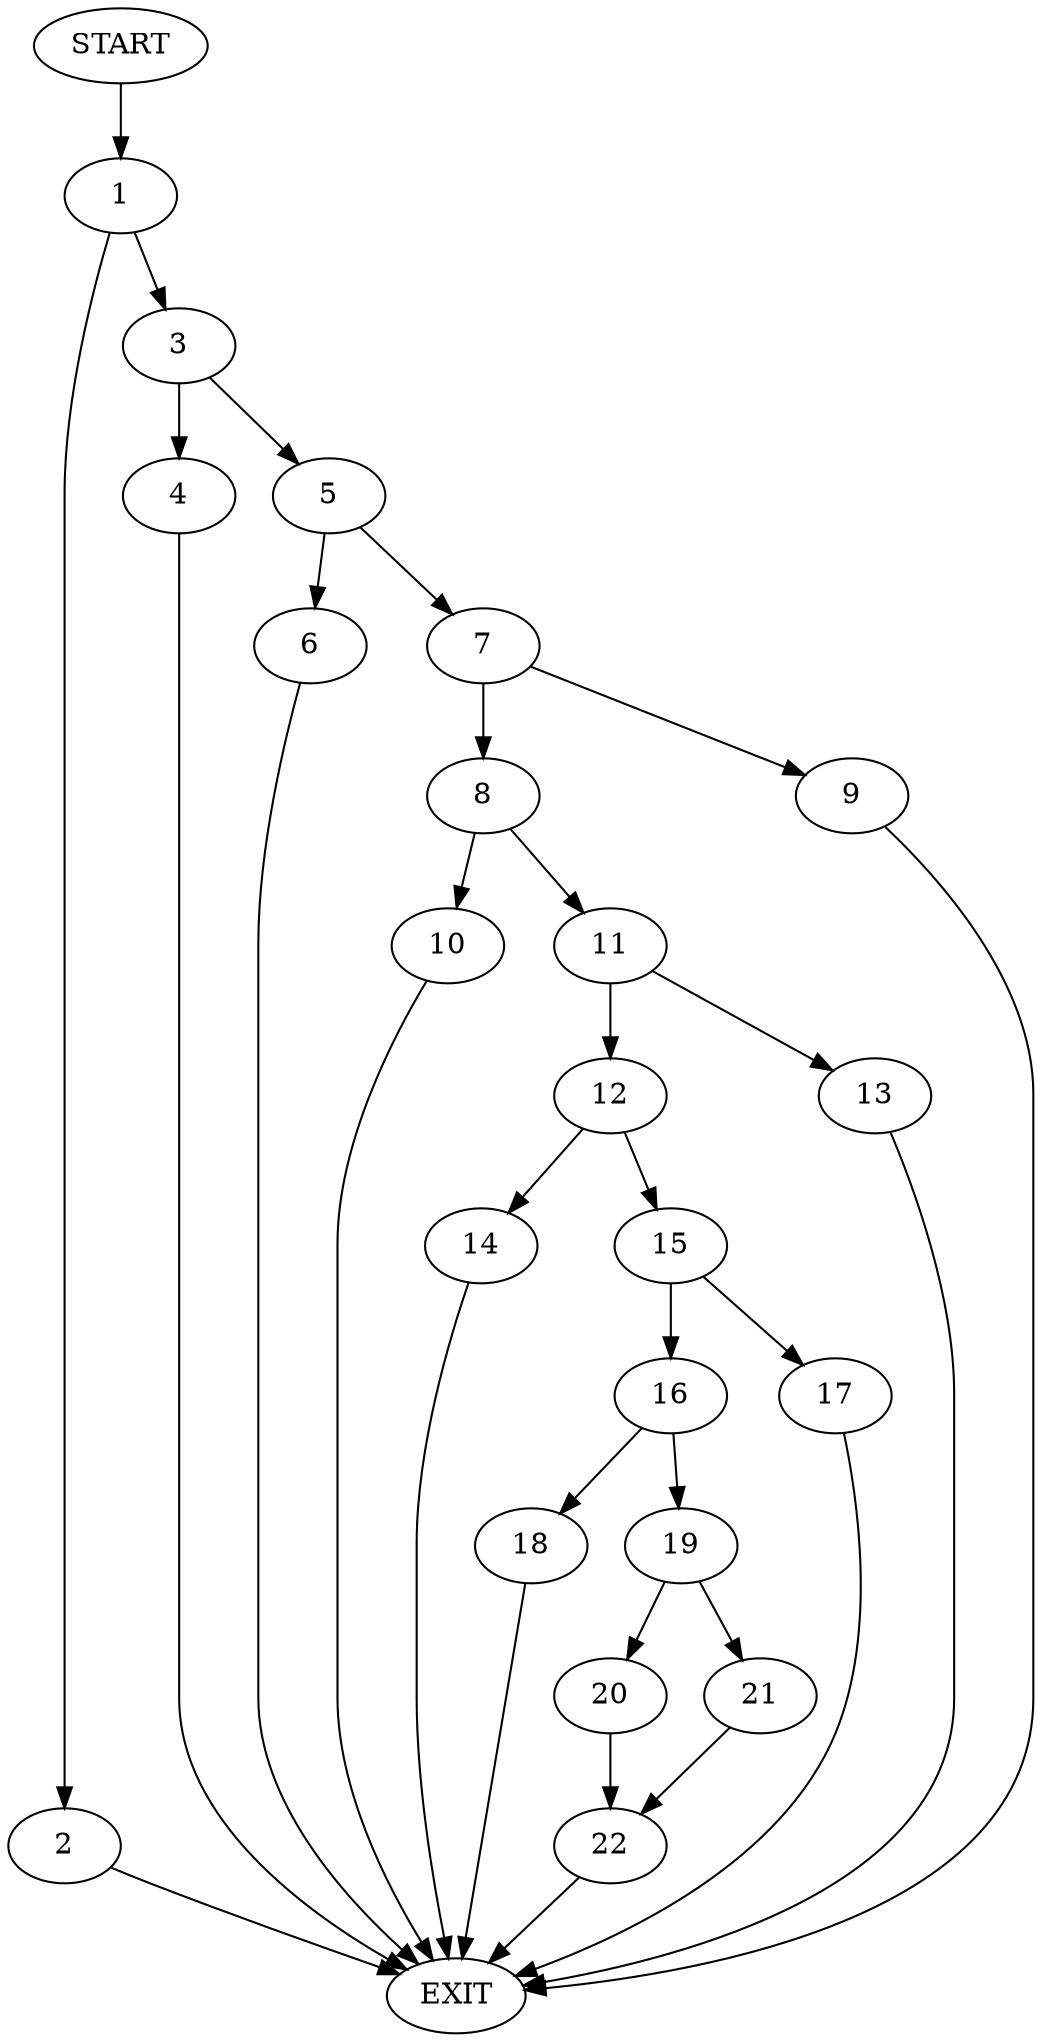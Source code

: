 digraph {
0 [label="START"]
23 [label="EXIT"]
0 -> 1
1 -> 2
1 -> 3
3 -> 4
3 -> 5
2 -> 23
4 -> 23
5 -> 6
5 -> 7
7 -> 8
7 -> 9
6 -> 23
8 -> 10
8 -> 11
9 -> 23
10 -> 23
11 -> 12
11 -> 13
13 -> 23
12 -> 14
12 -> 15
15 -> 16
15 -> 17
14 -> 23
16 -> 18
16 -> 19
17 -> 23
18 -> 23
19 -> 20
19 -> 21
20 -> 22
21 -> 22
22 -> 23
}
